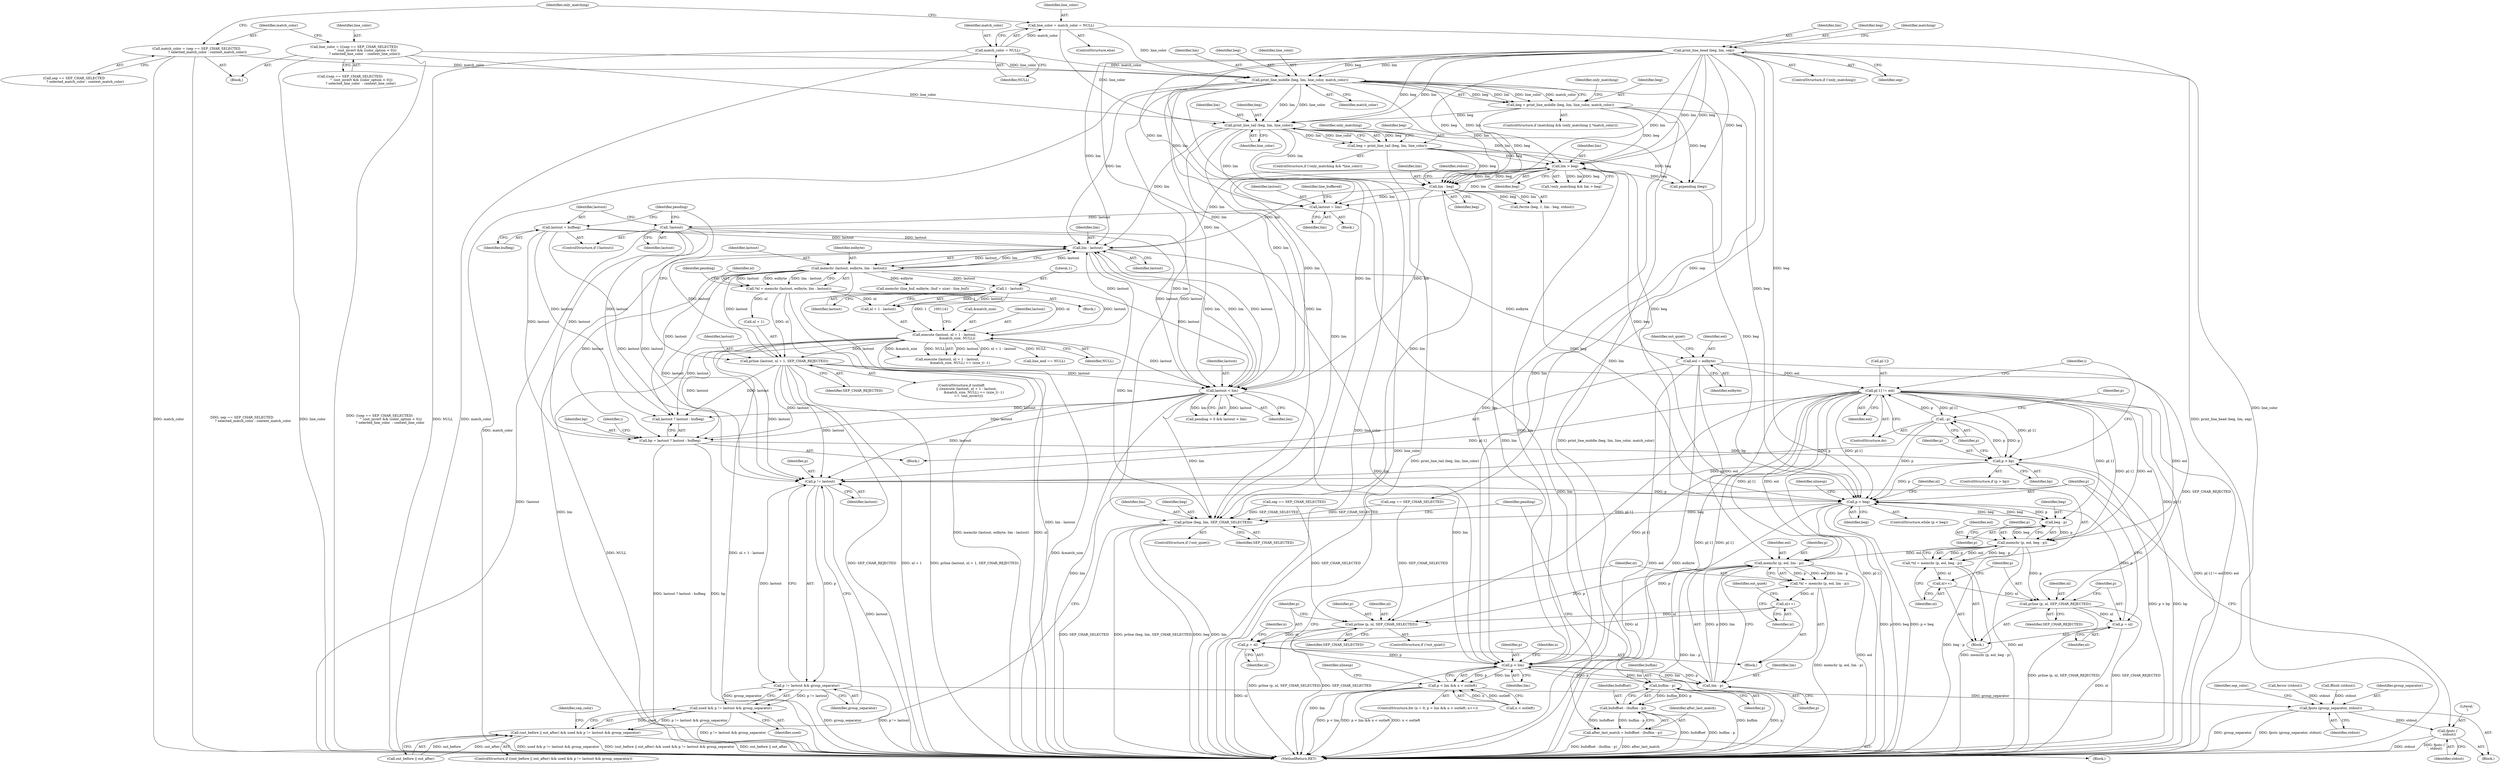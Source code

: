 digraph "0_savannah_8fcf61523644df42e1905c81bed26838e0b04f91@array" {
"1001198" [label="(Call,p[-1] != eol)"];
"1001196" [label="(Call,--p)"];
"1001198" [label="(Call,p[-1] != eol)"];
"1001162" [label="(Call,eol = eolbyte)"];
"1001116" [label="(Call,memchr (lastout, eolbyte, lim - lastout))"];
"1001119" [label="(Call,lim - lastout)"];
"1001109" [label="(Call,lastout < lim)"];
"1001099" [label="(Call,!lastout)"];
"1001090" [label="(Call,lastout = lim)"];
"1001047" [label="(Call,print_line_middle (beg, lim, line_color, match_color))"];
"1000981" [label="(Call,print_line_head (beg, lim, sep))"];
"1001020" [label="(Call,line_color = match_color = NULL)"];
"1001022" [label="(Call,match_color = NULL)"];
"1000997" [label="(Call,line_color = (((sep == SEP_CHAR_SELECTED)\n                     ^ (out_invert && (color_option < 0)))\n                    ? selected_line_color  : context_line_color))"];
"1001011" [label="(Call,match_color = (sep == SEP_CHAR_SELECTED\n                     ? selected_match_color : context_match_color))"];
"1001068" [label="(Call,lim > beg)"];
"1001060" [label="(Call,print_line_tail (beg, lim, line_color))"];
"1001045" [label="(Call,beg = print_line_middle (beg, lim, line_color, match_color))"];
"1001058" [label="(Call,beg = print_line_tail (beg, lim, line_color))"];
"1001074" [label="(Call,lim - beg)"];
"1001146" [label="(Call,prline (lastout, nl + 1, SEP_CHAR_REJECTED))"];
"1001130" [label="(Call,execute (lastout, nl + 1 - lastout,\n                        &match_size, NULL))"];
"1001134" [label="(Call,1 - lastout)"];
"1001114" [label="(Call,*nl = memchr (lastout, eolbyte, lim - lastout))"];
"1001101" [label="(Call,lastout = bufbeg)"];
"1001192" [label="(Call,p > bp)"];
"1001176" [label="(Call,bp = lastout ? lastout : bufbeg)"];
"1001212" [label="(Call,p != lastout)"];
"1001211" [label="(Call,p != lastout && group_separator)"];
"1001209" [label="(Call,used && p != lastout && group_separator)"];
"1001205" [label="(Call,(out_before || out_after) && used && p != lastout && group_separator)"];
"1001219" [label="(Call,fputs (group_separator, stdout))"];
"1001224" [label="(Call,fputc ('\n', stdout))"];
"1001228" [label="(Call,p < beg)"];
"1001238" [label="(Call,beg - p)"];
"1001235" [label="(Call,memchr (p, eol, beg - p))"];
"1001233" [label="(Call,*nl = memchr (p, eol, beg - p))"];
"1001241" [label="(Call,nl++)"];
"1001243" [label="(Call,prline (p, nl, SEP_CHAR_REJECTED))"];
"1001247" [label="(Call,p = nl)"];
"1001270" [label="(Call,memchr (p, eol, lim - p))"];
"1001268" [label="(Call,*nl = memchr (p, eol, lim - p))"];
"1001276" [label="(Call,nl++)"];
"1001281" [label="(Call,prline (p, nl, SEP_CHAR_SELECTED))"];
"1001285" [label="(Call,p = nl)"];
"1001258" [label="(Call,p < lim)"];
"1001257" [label="(Call,p < lim && n < outleft)"];
"1001273" [label="(Call,lim - p)"];
"1001296" [label="(Call,buflim - p)"];
"1001294" [label="(Call,bufoffset - (buflim - p))"];
"1001292" [label="(Call,after_last_match = bufoffset - (buflim - p))"];
"1001303" [label="(Call,prline (beg, lim, SEP_CHAR_SELECTED))"];
"1001223" [label="(Identifier,sep_color)"];
"1001257" [label="(Call,p < lim && n < outleft)"];
"1001049" [label="(Identifier,lim)"];
"1001045" [label="(Call,beg = print_line_middle (beg, lim, line_color, match_color))"];
"1001283" [label="(Identifier,nl)"];
"1001164" [label="(Identifier,eolbyte)"];
"1001242" [label="(Identifier,nl)"];
"1001286" [label="(Identifier,p)"];
"1001052" [label="(ControlStructure,if (!only_matching && *line_color))"];
"1001063" [label="(Identifier,line_color)"];
"1001028" [label="(Identifier,only_matching)"];
"1001193" [label="(Identifier,p)"];
"1001204" [label="(ControlStructure,if ((out_before || out_after) && used && p != lastout && group_separator))"];
"1001298" [label="(Identifier,p)"];
"1001176" [label="(Call,bp = lastout ? lastout : bufbeg)"];
"1001112" [label="(Block,)"];
"1001011" [label="(Call,match_color = (sep == SEP_CHAR_SELECTED\n                     ? selected_match_color : context_match_color))"];
"1001287" [label="(Identifier,nl)"];
"1001293" [label="(Identifier,after_last_match)"];
"1001014" [label="(Call,sep == SEP_CHAR_SELECTED)"];
"1001269" [label="(Identifier,nl)"];
"1001295" [label="(Identifier,bufoffset)"];
"1001235" [label="(Call,memchr (p, eol, beg - p))"];
"1001134" [label="(Call,1 - lastout)"];
"1001146" [label="(Call,prline (lastout, nl + 1, SEP_CHAR_REJECTED))"];
"1001065" [label="(Call,!only_matching && lim > beg)"];
"1001147" [label="(Identifier,lastout)"];
"1001091" [label="(Identifier,lastout)"];
"1001191" [label="(ControlStructure,if (p > bp))"];
"1001177" [label="(Identifier,bp)"];
"1001221" [label="(Identifier,stdout)"];
"1001090" [label="(Call,lastout = lim)"];
"1001305" [label="(Identifier,lim)"];
"1001151" [label="(Identifier,SEP_CHAR_REJECTED)"];
"1001192" [label="(Call,p > bp)"];
"1001214" [label="(Identifier,lastout)"];
"1000978" [label="(ControlStructure,if (!only_matching))"];
"1001271" [label="(Identifier,p)"];
"1000983" [label="(Identifier,lim)"];
"1001224" [label="(Call,fputc ('\n', stdout))"];
"1001111" [label="(Identifier,lim)"];
"1001227" [label="(ControlStructure,while (p < beg))"];
"1001137" [label="(Call,&match_size)"];
"1001304" [label="(Identifier,beg)"];
"1001200" [label="(Identifier,p)"];
"1001047" [label="(Call,print_line_middle (beg, lim, line_color, match_color))"];
"1001306" [label="(Identifier,SEP_CHAR_SELECTED)"];
"1001117" [label="(Identifier,lastout)"];
"1001051" [label="(Identifier,match_color)"];
"1001231" [label="(Block,)"];
"1001118" [label="(Identifier,eolbyte)"];
"1001194" [label="(Identifier,bp)"];
"1001148" [label="(Call,nl + 1)"];
"1001114" [label="(Call,*nl = memchr (lastout, eolbyte, lim - lastout))"];
"1001253" [label="(ControlStructure,for (n = 0; p < lim && n < outleft; n++))"];
"1001195" [label="(ControlStructure,do)"];
"1001216" [label="(Block,)"];
"1001270" [label="(Call,memchr (p, eol, lim - p))"];
"1001272" [label="(Identifier,eol)"];
"1001246" [label="(Identifier,SEP_CHAR_REJECTED)"];
"1001205" [label="(Call,(out_before || out_after) && used && p != lastout && group_separator)"];
"1001296" [label="(Call,buflim - p)"];
"1001163" [label="(Identifier,eol)"];
"1001203" [label="(Identifier,eol)"];
"1001074" [label="(Call,lim - beg)"];
"1001099" [label="(Call,!lastout)"];
"1001249" [label="(Identifier,nl)"];
"1001282" [label="(Identifier,p)"];
"1001259" [label="(Identifier,p)"];
"1001071" [label="(Call,fwrite (beg, 1, lim - beg, stdout))"];
"1001234" [label="(Identifier,nl)"];
"1001062" [label="(Identifier,lim)"];
"1001251" [label="(Identifier,nlinesp)"];
"1001261" [label="(Call,n < outleft)"];
"1001226" [label="(Identifier,stdout)"];
"1001206" [label="(Call,out_before || out_after)"];
"1001225" [label="(Literal,'\n')"];
"1001103" [label="(Identifier,bufbeg)"];
"1001408" [label="(MethodReturn,RET)"];
"1001190" [label="(Identifier,i)"];
"1000999" [label="(Call,((sep == SEP_CHAR_SELECTED)\n                     ^ (out_invert && (color_option < 0)))\n                    ? selected_line_color  : context_line_color)"];
"1001012" [label="(Identifier,match_color)"];
"1001092" [label="(Identifier,lim)"];
"1001245" [label="(Identifier,nl)"];
"1001109" [label="(Call,lastout < lim)"];
"1000984" [label="(Identifier,sep)"];
"1001102" [label="(Identifier,lastout)"];
"1000982" [label="(Identifier,beg)"];
"1001024" [label="(Identifier,NULL)"];
"1001079" [label="(Call,ferror (stdout))"];
"1001210" [label="(Identifier,used)"];
"1001068" [label="(Call,lim > beg)"];
"1001162" [label="(Call,eol = eolbyte)"];
"1001308" [label="(Identifier,pending)"];
"1001129" [label="(Call,execute (lastout, nl + 1 - lastout,\n                        &match_size, NULL) == (size_t) -1)"];
"1001228" [label="(Call,p < beg)"];
"1001060" [label="(Call,print_line_tail (beg, lim, line_color))"];
"1001076" [label="(Identifier,beg)"];
"1001125" [label="(ControlStructure,if (outleft\n          || ((execute (lastout, nl + 1 - lastout,\n                        &match_size, NULL) == (size_t) -1)\n              == !out_invert)))"];
"1001238" [label="(Call,beg - p)"];
"1001258" [label="(Call,p < lim)"];
"1001061" [label="(Identifier,beg)"];
"1001130" [label="(Call,execute (lastout, nl + 1 - lastout,\n                        &match_size, NULL))"];
"1000988" [label="(Call,sep == SEP_CHAR_SELECTED)"];
"1001244" [label="(Identifier,p)"];
"1001260" [label="(Identifier,lim)"];
"1001199" [label="(Call,p[-1])"];
"1001266" [label="(Block,)"];
"1000998" [label="(Identifier,line_color)"];
"1001022" [label="(Call,match_color = NULL)"];
"1001278" [label="(ControlStructure,if (!out_quiet))"];
"1001285" [label="(Call,p = nl)"];
"1001262" [label="(Identifier,n)"];
"1001233" [label="(Call,*nl = memchr (p, eol, beg - p))"];
"1001174" [label="(Call,prpending (beg))"];
"1001038" [label="(ControlStructure,if (matching && (only_matching || *match_color)))"];
"1001110" [label="(Identifier,lastout)"];
"1001069" [label="(Identifier,lim)"];
"1001281" [label="(Call,prline (p, nl, SEP_CHAR_SELECTED))"];
"1001132" [label="(Call,nl + 1 - lastout)"];
"1001094" [label="(Identifier,line_buffered)"];
"1001135" [label="(Literal,1)"];
"1001116" [label="(Call,memchr (lastout, eolbyte, lim - lastout))"];
"1001105" [label="(Call,pending > 0 && lastout < lim)"];
"1001120" [label="(Identifier,lim)"];
"1001121" [label="(Identifier,lastout)"];
"1001273" [label="(Call,lim - p)"];
"1001229" [label="(Identifier,p)"];
"1001237" [label="(Identifier,eol)"];
"1001349" [label="(Call,memchr (line_buf, eolbyte, (buf + size) - line_buf))"];
"1001274" [label="(Identifier,lim)"];
"1001358" [label="(Call,line_end == NULL)"];
"1001211" [label="(Call,p != lastout && group_separator)"];
"1001209" [label="(Call,used && p != lastout && group_separator)"];
"1001115" [label="(Identifier,nl)"];
"1001240" [label="(Identifier,p)"];
"1001294" [label="(Call,bufoffset - (buflim - p))"];
"1001101" [label="(Call,lastout = bufbeg)"];
"1000974" [label="(Block,)"];
"1001046" [label="(Identifier,beg)"];
"1001239" [label="(Identifier,beg)"];
"1001303" [label="(Call,prline (beg, lim, SEP_CHAR_SELECTED))"];
"1001067" [label="(Identifier,only_matching)"];
"1001136" [label="(Identifier,lastout)"];
"1001275" [label="(Identifier,p)"];
"1001100" [label="(Identifier,lastout)"];
"1001230" [label="(Identifier,beg)"];
"1001212" [label="(Call,p != lastout)"];
"1001196" [label="(Call,--p)"];
"1000997" [label="(Call,line_color = (((sep == SEP_CHAR_SELECTED)\n                     ^ (out_invert && (color_option < 0)))\n                    ? selected_line_color  : context_line_color))"];
"1001059" [label="(Identifier,beg)"];
"1001241" [label="(Call,nl++)"];
"1001131" [label="(Identifier,lastout)"];
"1001119" [label="(Call,lim - lastout)"];
"1001198" [label="(Call,p[-1] != eol)"];
"1001178" [label="(Call,lastout ? lastout : bufbeg)"];
"1001098" [label="(ControlStructure,if (!lastout))"];
"1001290" [label="(Identifier,nlinesp)"];
"1001297" [label="(Identifier,buflim)"];
"1000981" [label="(Call,print_line_head (beg, lim, sep))"];
"1001095" [label="(Call,fflush (stdout))"];
"1001220" [label="(Identifier,group_separator)"];
"1001284" [label="(Identifier,SEP_CHAR_SELECTED)"];
"1001048" [label="(Identifier,beg)"];
"1001070" [label="(Identifier,beg)"];
"1001023" [label="(Identifier,match_color)"];
"1001170" [label="(Identifier,out_quiet)"];
"1001268" [label="(Call,*nl = memchr (p, eol, lim - p))"];
"1001277" [label="(Identifier,nl)"];
"1001058" [label="(Call,beg = print_line_tail (beg, lim, line_color))"];
"1001276" [label="(Call,nl++)"];
"1001280" [label="(Identifier,out_quiet)"];
"1001218" [label="(Identifier,sep_color)"];
"1001157" [label="(Block,)"];
"1001021" [label="(Identifier,line_color)"];
"1001075" [label="(Identifier,lim)"];
"1001055" [label="(Identifier,only_matching)"];
"1000986" [label="(Identifier,matching)"];
"1001265" [label="(Identifier,n)"];
"1001219" [label="(Call,fputs (group_separator, stdout))"];
"1001019" [label="(ControlStructure,else)"];
"1001252" [label="(Block,)"];
"1001247" [label="(Call,p = nl)"];
"1000996" [label="(Block,)"];
"1001236" [label="(Identifier,p)"];
"1001197" [label="(Identifier,p)"];
"1001213" [label="(Identifier,p)"];
"1001020" [label="(Call,line_color = match_color = NULL)"];
"1001013" [label="(Call,sep == SEP_CHAR_SELECTED\n                     ? selected_match_color : context_match_color)"];
"1001139" [label="(Identifier,NULL)"];
"1001300" [label="(ControlStructure,if (!out_quiet))"];
"1001184" [label="(Identifier,i)"];
"1001077" [label="(Identifier,stdout)"];
"1001215" [label="(Identifier,group_separator)"];
"1001292" [label="(Call,after_last_match = bufoffset - (buflim - p))"];
"1001124" [label="(Identifier,pending)"];
"1001107" [label="(Identifier,pending)"];
"1001248" [label="(Identifier,p)"];
"1001050" [label="(Identifier,line_color)"];
"1001243" [label="(Call,prline (p, nl, SEP_CHAR_REJECTED))"];
"1001198" -> "1001195"  [label="AST: "];
"1001198" -> "1001203"  [label="CFG: "];
"1001199" -> "1001198"  [label="AST: "];
"1001203" -> "1001198"  [label="AST: "];
"1001197" -> "1001198"  [label="CFG: "];
"1001190" -> "1001198"  [label="CFG: "];
"1001198" -> "1001408"  [label="DDG: p[-1]"];
"1001198" -> "1001408"  [label="DDG: p[-1] != eol"];
"1001198" -> "1001408"  [label="DDG: eol"];
"1001198" -> "1001192"  [label="DDG: p[-1]"];
"1001198" -> "1001196"  [label="DDG: p[-1]"];
"1001196" -> "1001198"  [label="DDG: p"];
"1001162" -> "1001198"  [label="DDG: eol"];
"1001198" -> "1001212"  [label="DDG: p[-1]"];
"1001198" -> "1001228"  [label="DDG: p[-1]"];
"1001198" -> "1001235"  [label="DDG: p[-1]"];
"1001198" -> "1001235"  [label="DDG: eol"];
"1001198" -> "1001238"  [label="DDG: p[-1]"];
"1001198" -> "1001243"  [label="DDG: p[-1]"];
"1001198" -> "1001258"  [label="DDG: p[-1]"];
"1001198" -> "1001270"  [label="DDG: p[-1]"];
"1001198" -> "1001270"  [label="DDG: eol"];
"1001198" -> "1001273"  [label="DDG: p[-1]"];
"1001198" -> "1001281"  [label="DDG: p[-1]"];
"1001198" -> "1001296"  [label="DDG: p[-1]"];
"1001196" -> "1001195"  [label="AST: "];
"1001196" -> "1001197"  [label="CFG: "];
"1001197" -> "1001196"  [label="AST: "];
"1001200" -> "1001196"  [label="CFG: "];
"1001196" -> "1001192"  [label="DDG: p"];
"1001192" -> "1001196"  [label="DDG: p"];
"1001196" -> "1001212"  [label="DDG: p"];
"1001196" -> "1001228"  [label="DDG: p"];
"1001162" -> "1001157"  [label="AST: "];
"1001162" -> "1001164"  [label="CFG: "];
"1001163" -> "1001162"  [label="AST: "];
"1001164" -> "1001162"  [label="AST: "];
"1001170" -> "1001162"  [label="CFG: "];
"1001162" -> "1001408"  [label="DDG: eol"];
"1001162" -> "1001408"  [label="DDG: eolbyte"];
"1001116" -> "1001162"  [label="DDG: eolbyte"];
"1001162" -> "1001235"  [label="DDG: eol"];
"1001162" -> "1001270"  [label="DDG: eol"];
"1001116" -> "1001114"  [label="AST: "];
"1001116" -> "1001119"  [label="CFG: "];
"1001117" -> "1001116"  [label="AST: "];
"1001118" -> "1001116"  [label="AST: "];
"1001119" -> "1001116"  [label="AST: "];
"1001114" -> "1001116"  [label="CFG: "];
"1001116" -> "1001408"  [label="DDG: lim - lastout"];
"1001116" -> "1001109"  [label="DDG: lastout"];
"1001116" -> "1001114"  [label="DDG: lastout"];
"1001116" -> "1001114"  [label="DDG: eolbyte"];
"1001116" -> "1001114"  [label="DDG: lim - lastout"];
"1001119" -> "1001116"  [label="DDG: lastout"];
"1001119" -> "1001116"  [label="DDG: lim"];
"1001116" -> "1001119"  [label="DDG: lastout"];
"1001116" -> "1001134"  [label="DDG: lastout"];
"1001116" -> "1001146"  [label="DDG: lastout"];
"1001116" -> "1001176"  [label="DDG: lastout"];
"1001116" -> "1001178"  [label="DDG: lastout"];
"1001116" -> "1001212"  [label="DDG: lastout"];
"1001116" -> "1001349"  [label="DDG: eolbyte"];
"1001119" -> "1001121"  [label="CFG: "];
"1001120" -> "1001119"  [label="AST: "];
"1001121" -> "1001119"  [label="AST: "];
"1001119" -> "1001408"  [label="DDG: lim"];
"1001119" -> "1001109"  [label="DDG: lim"];
"1001109" -> "1001119"  [label="DDG: lim"];
"1001109" -> "1001119"  [label="DDG: lastout"];
"1001047" -> "1001119"  [label="DDG: lim"];
"1001068" -> "1001119"  [label="DDG: lim"];
"1000981" -> "1001119"  [label="DDG: lim"];
"1001060" -> "1001119"  [label="DDG: lim"];
"1001074" -> "1001119"  [label="DDG: lim"];
"1001099" -> "1001119"  [label="DDG: lastout"];
"1001146" -> "1001119"  [label="DDG: lastout"];
"1001101" -> "1001119"  [label="DDG: lastout"];
"1001130" -> "1001119"  [label="DDG: lastout"];
"1001119" -> "1001258"  [label="DDG: lim"];
"1001119" -> "1001303"  [label="DDG: lim"];
"1001109" -> "1001105"  [label="AST: "];
"1001109" -> "1001111"  [label="CFG: "];
"1001110" -> "1001109"  [label="AST: "];
"1001111" -> "1001109"  [label="AST: "];
"1001105" -> "1001109"  [label="CFG: "];
"1001109" -> "1001408"  [label="DDG: lim"];
"1001109" -> "1001105"  [label="DDG: lastout"];
"1001109" -> "1001105"  [label="DDG: lim"];
"1001099" -> "1001109"  [label="DDG: lastout"];
"1001146" -> "1001109"  [label="DDG: lastout"];
"1001101" -> "1001109"  [label="DDG: lastout"];
"1001130" -> "1001109"  [label="DDG: lastout"];
"1001047" -> "1001109"  [label="DDG: lim"];
"1001068" -> "1001109"  [label="DDG: lim"];
"1000981" -> "1001109"  [label="DDG: lim"];
"1001060" -> "1001109"  [label="DDG: lim"];
"1001074" -> "1001109"  [label="DDG: lim"];
"1001109" -> "1001176"  [label="DDG: lastout"];
"1001109" -> "1001178"  [label="DDG: lastout"];
"1001109" -> "1001212"  [label="DDG: lastout"];
"1001109" -> "1001258"  [label="DDG: lim"];
"1001109" -> "1001303"  [label="DDG: lim"];
"1001099" -> "1001098"  [label="AST: "];
"1001099" -> "1001100"  [label="CFG: "];
"1001100" -> "1001099"  [label="AST: "];
"1001102" -> "1001099"  [label="CFG: "];
"1001107" -> "1001099"  [label="CFG: "];
"1001099" -> "1001408"  [label="DDG: !lastout"];
"1001090" -> "1001099"  [label="DDG: lastout"];
"1001099" -> "1001176"  [label="DDG: lastout"];
"1001099" -> "1001178"  [label="DDG: lastout"];
"1001099" -> "1001212"  [label="DDG: lastout"];
"1001090" -> "1000974"  [label="AST: "];
"1001090" -> "1001092"  [label="CFG: "];
"1001091" -> "1001090"  [label="AST: "];
"1001092" -> "1001090"  [label="AST: "];
"1001094" -> "1001090"  [label="CFG: "];
"1001090" -> "1001408"  [label="DDG: lim"];
"1001047" -> "1001090"  [label="DDG: lim"];
"1001068" -> "1001090"  [label="DDG: lim"];
"1000981" -> "1001090"  [label="DDG: lim"];
"1001060" -> "1001090"  [label="DDG: lim"];
"1001074" -> "1001090"  [label="DDG: lim"];
"1001047" -> "1001045"  [label="AST: "];
"1001047" -> "1001051"  [label="CFG: "];
"1001048" -> "1001047"  [label="AST: "];
"1001049" -> "1001047"  [label="AST: "];
"1001050" -> "1001047"  [label="AST: "];
"1001051" -> "1001047"  [label="AST: "];
"1001045" -> "1001047"  [label="CFG: "];
"1001047" -> "1001408"  [label="DDG: match_color"];
"1001047" -> "1001408"  [label="DDG: line_color"];
"1001047" -> "1001045"  [label="DDG: beg"];
"1001047" -> "1001045"  [label="DDG: lim"];
"1001047" -> "1001045"  [label="DDG: line_color"];
"1001047" -> "1001045"  [label="DDG: match_color"];
"1000981" -> "1001047"  [label="DDG: beg"];
"1000981" -> "1001047"  [label="DDG: lim"];
"1001020" -> "1001047"  [label="DDG: line_color"];
"1000997" -> "1001047"  [label="DDG: line_color"];
"1001011" -> "1001047"  [label="DDG: match_color"];
"1001022" -> "1001047"  [label="DDG: match_color"];
"1001047" -> "1001060"  [label="DDG: lim"];
"1001047" -> "1001060"  [label="DDG: line_color"];
"1001047" -> "1001068"  [label="DDG: lim"];
"1001047" -> "1001074"  [label="DDG: lim"];
"1001047" -> "1001258"  [label="DDG: lim"];
"1001047" -> "1001303"  [label="DDG: lim"];
"1000981" -> "1000978"  [label="AST: "];
"1000981" -> "1000984"  [label="CFG: "];
"1000982" -> "1000981"  [label="AST: "];
"1000983" -> "1000981"  [label="AST: "];
"1000984" -> "1000981"  [label="AST: "];
"1000986" -> "1000981"  [label="CFG: "];
"1000981" -> "1001408"  [label="DDG: print_line_head (beg, lim, sep)"];
"1000981" -> "1000988"  [label="DDG: sep"];
"1000981" -> "1001060"  [label="DDG: beg"];
"1000981" -> "1001060"  [label="DDG: lim"];
"1000981" -> "1001068"  [label="DDG: lim"];
"1000981" -> "1001068"  [label="DDG: beg"];
"1000981" -> "1001074"  [label="DDG: lim"];
"1000981" -> "1001074"  [label="DDG: beg"];
"1000981" -> "1001174"  [label="DDG: beg"];
"1000981" -> "1001228"  [label="DDG: beg"];
"1000981" -> "1001258"  [label="DDG: lim"];
"1000981" -> "1001303"  [label="DDG: lim"];
"1001020" -> "1001019"  [label="AST: "];
"1001020" -> "1001022"  [label="CFG: "];
"1001021" -> "1001020"  [label="AST: "];
"1001022" -> "1001020"  [label="AST: "];
"1001028" -> "1001020"  [label="CFG: "];
"1001020" -> "1001408"  [label="DDG: line_color"];
"1001022" -> "1001020"  [label="DDG: match_color"];
"1001020" -> "1001060"  [label="DDG: line_color"];
"1001022" -> "1001024"  [label="CFG: "];
"1001023" -> "1001022"  [label="AST: "];
"1001024" -> "1001022"  [label="AST: "];
"1001022" -> "1001408"  [label="DDG: NULL"];
"1001022" -> "1001408"  [label="DDG: match_color"];
"1000997" -> "1000996"  [label="AST: "];
"1000997" -> "1000999"  [label="CFG: "];
"1000998" -> "1000997"  [label="AST: "];
"1000999" -> "1000997"  [label="AST: "];
"1001012" -> "1000997"  [label="CFG: "];
"1000997" -> "1001408"  [label="DDG: line_color"];
"1000997" -> "1001408"  [label="DDG: ((sep == SEP_CHAR_SELECTED)\n                     ^ (out_invert && (color_option < 0)))\n                    ? selected_line_color  : context_line_color"];
"1000997" -> "1001060"  [label="DDG: line_color"];
"1001011" -> "1000996"  [label="AST: "];
"1001011" -> "1001013"  [label="CFG: "];
"1001012" -> "1001011"  [label="AST: "];
"1001013" -> "1001011"  [label="AST: "];
"1001028" -> "1001011"  [label="CFG: "];
"1001011" -> "1001408"  [label="DDG: match_color"];
"1001011" -> "1001408"  [label="DDG: sep == SEP_CHAR_SELECTED\n                     ? selected_match_color : context_match_color"];
"1001068" -> "1001065"  [label="AST: "];
"1001068" -> "1001070"  [label="CFG: "];
"1001069" -> "1001068"  [label="AST: "];
"1001070" -> "1001068"  [label="AST: "];
"1001065" -> "1001068"  [label="CFG: "];
"1001068" -> "1001065"  [label="DDG: lim"];
"1001068" -> "1001065"  [label="DDG: beg"];
"1001060" -> "1001068"  [label="DDG: lim"];
"1001058" -> "1001068"  [label="DDG: beg"];
"1001045" -> "1001068"  [label="DDG: beg"];
"1001068" -> "1001074"  [label="DDG: lim"];
"1001068" -> "1001074"  [label="DDG: beg"];
"1001068" -> "1001174"  [label="DDG: beg"];
"1001068" -> "1001228"  [label="DDG: beg"];
"1001068" -> "1001258"  [label="DDG: lim"];
"1001068" -> "1001303"  [label="DDG: lim"];
"1001060" -> "1001058"  [label="AST: "];
"1001060" -> "1001063"  [label="CFG: "];
"1001061" -> "1001060"  [label="AST: "];
"1001062" -> "1001060"  [label="AST: "];
"1001063" -> "1001060"  [label="AST: "];
"1001058" -> "1001060"  [label="CFG: "];
"1001060" -> "1001408"  [label="DDG: line_color"];
"1001060" -> "1001058"  [label="DDG: beg"];
"1001060" -> "1001058"  [label="DDG: lim"];
"1001060" -> "1001058"  [label="DDG: line_color"];
"1001045" -> "1001060"  [label="DDG: beg"];
"1001060" -> "1001074"  [label="DDG: lim"];
"1001060" -> "1001258"  [label="DDG: lim"];
"1001060" -> "1001303"  [label="DDG: lim"];
"1001045" -> "1001038"  [label="AST: "];
"1001046" -> "1001045"  [label="AST: "];
"1001055" -> "1001045"  [label="CFG: "];
"1001045" -> "1001408"  [label="DDG: print_line_middle (beg, lim, line_color, match_color)"];
"1001045" -> "1001074"  [label="DDG: beg"];
"1001045" -> "1001174"  [label="DDG: beg"];
"1001045" -> "1001228"  [label="DDG: beg"];
"1001058" -> "1001052"  [label="AST: "];
"1001059" -> "1001058"  [label="AST: "];
"1001067" -> "1001058"  [label="CFG: "];
"1001058" -> "1001408"  [label="DDG: print_line_tail (beg, lim, line_color)"];
"1001058" -> "1001074"  [label="DDG: beg"];
"1001058" -> "1001174"  [label="DDG: beg"];
"1001058" -> "1001228"  [label="DDG: beg"];
"1001074" -> "1001071"  [label="AST: "];
"1001074" -> "1001076"  [label="CFG: "];
"1001075" -> "1001074"  [label="AST: "];
"1001076" -> "1001074"  [label="AST: "];
"1001077" -> "1001074"  [label="CFG: "];
"1001074" -> "1001071"  [label="DDG: beg"];
"1001074" -> "1001071"  [label="DDG: lim"];
"1001074" -> "1001258"  [label="DDG: lim"];
"1001074" -> "1001303"  [label="DDG: lim"];
"1001146" -> "1001125"  [label="AST: "];
"1001146" -> "1001151"  [label="CFG: "];
"1001147" -> "1001146"  [label="AST: "];
"1001148" -> "1001146"  [label="AST: "];
"1001151" -> "1001146"  [label="AST: "];
"1001107" -> "1001146"  [label="CFG: "];
"1001146" -> "1001408"  [label="DDG: SEP_CHAR_REJECTED"];
"1001146" -> "1001408"  [label="DDG: nl + 1"];
"1001146" -> "1001408"  [label="DDG: prline (lastout, nl + 1, SEP_CHAR_REJECTED)"];
"1001130" -> "1001146"  [label="DDG: lastout"];
"1001114" -> "1001146"  [label="DDG: nl"];
"1001146" -> "1001176"  [label="DDG: lastout"];
"1001146" -> "1001178"  [label="DDG: lastout"];
"1001146" -> "1001212"  [label="DDG: lastout"];
"1001146" -> "1001243"  [label="DDG: SEP_CHAR_REJECTED"];
"1001130" -> "1001129"  [label="AST: "];
"1001130" -> "1001139"  [label="CFG: "];
"1001131" -> "1001130"  [label="AST: "];
"1001132" -> "1001130"  [label="AST: "];
"1001137" -> "1001130"  [label="AST: "];
"1001139" -> "1001130"  [label="AST: "];
"1001141" -> "1001130"  [label="CFG: "];
"1001130" -> "1001408"  [label="DDG: &match_size"];
"1001130" -> "1001408"  [label="DDG: NULL"];
"1001130" -> "1001408"  [label="DDG: nl + 1 - lastout"];
"1001130" -> "1001129"  [label="DDG: lastout"];
"1001130" -> "1001129"  [label="DDG: nl + 1 - lastout"];
"1001130" -> "1001129"  [label="DDG: &match_size"];
"1001130" -> "1001129"  [label="DDG: NULL"];
"1001134" -> "1001130"  [label="DDG: lastout"];
"1001134" -> "1001130"  [label="DDG: 1"];
"1001114" -> "1001130"  [label="DDG: nl"];
"1001130" -> "1001176"  [label="DDG: lastout"];
"1001130" -> "1001178"  [label="DDG: lastout"];
"1001130" -> "1001212"  [label="DDG: lastout"];
"1001130" -> "1001358"  [label="DDG: NULL"];
"1001134" -> "1001132"  [label="AST: "];
"1001134" -> "1001136"  [label="CFG: "];
"1001135" -> "1001134"  [label="AST: "];
"1001136" -> "1001134"  [label="AST: "];
"1001132" -> "1001134"  [label="CFG: "];
"1001134" -> "1001132"  [label="DDG: 1"];
"1001134" -> "1001132"  [label="DDG: lastout"];
"1001114" -> "1001112"  [label="AST: "];
"1001115" -> "1001114"  [label="AST: "];
"1001124" -> "1001114"  [label="CFG: "];
"1001114" -> "1001408"  [label="DDG: memchr (lastout, eolbyte, lim - lastout)"];
"1001114" -> "1001408"  [label="DDG: nl"];
"1001114" -> "1001132"  [label="DDG: nl"];
"1001114" -> "1001148"  [label="DDG: nl"];
"1001101" -> "1001098"  [label="AST: "];
"1001101" -> "1001103"  [label="CFG: "];
"1001102" -> "1001101"  [label="AST: "];
"1001103" -> "1001101"  [label="AST: "];
"1001107" -> "1001101"  [label="CFG: "];
"1001101" -> "1001176"  [label="DDG: lastout"];
"1001101" -> "1001178"  [label="DDG: lastout"];
"1001101" -> "1001212"  [label="DDG: lastout"];
"1001192" -> "1001191"  [label="AST: "];
"1001192" -> "1001194"  [label="CFG: "];
"1001193" -> "1001192"  [label="AST: "];
"1001194" -> "1001192"  [label="AST: "];
"1001197" -> "1001192"  [label="CFG: "];
"1001190" -> "1001192"  [label="CFG: "];
"1001192" -> "1001408"  [label="DDG: p > bp"];
"1001192" -> "1001408"  [label="DDG: bp"];
"1001176" -> "1001192"  [label="DDG: bp"];
"1001192" -> "1001212"  [label="DDG: p"];
"1001192" -> "1001228"  [label="DDG: p"];
"1001176" -> "1001157"  [label="AST: "];
"1001176" -> "1001178"  [label="CFG: "];
"1001177" -> "1001176"  [label="AST: "];
"1001178" -> "1001176"  [label="AST: "];
"1001184" -> "1001176"  [label="CFG: "];
"1001176" -> "1001408"  [label="DDG: bp"];
"1001176" -> "1001408"  [label="DDG: lastout ? lastout : bufbeg"];
"1001212" -> "1001211"  [label="AST: "];
"1001212" -> "1001214"  [label="CFG: "];
"1001213" -> "1001212"  [label="AST: "];
"1001214" -> "1001212"  [label="AST: "];
"1001215" -> "1001212"  [label="CFG: "];
"1001211" -> "1001212"  [label="CFG: "];
"1001212" -> "1001408"  [label="DDG: lastout"];
"1001212" -> "1001211"  [label="DDG: p"];
"1001212" -> "1001211"  [label="DDG: lastout"];
"1001212" -> "1001228"  [label="DDG: p"];
"1001211" -> "1001209"  [label="AST: "];
"1001211" -> "1001215"  [label="CFG: "];
"1001215" -> "1001211"  [label="AST: "];
"1001209" -> "1001211"  [label="CFG: "];
"1001211" -> "1001408"  [label="DDG: group_separator"];
"1001211" -> "1001408"  [label="DDG: p != lastout"];
"1001211" -> "1001209"  [label="DDG: p != lastout"];
"1001211" -> "1001209"  [label="DDG: group_separator"];
"1001211" -> "1001219"  [label="DDG: group_separator"];
"1001209" -> "1001205"  [label="AST: "];
"1001209" -> "1001210"  [label="CFG: "];
"1001210" -> "1001209"  [label="AST: "];
"1001205" -> "1001209"  [label="CFG: "];
"1001209" -> "1001408"  [label="DDG: p != lastout && group_separator"];
"1001209" -> "1001205"  [label="DDG: used"];
"1001209" -> "1001205"  [label="DDG: p != lastout && group_separator"];
"1001205" -> "1001204"  [label="AST: "];
"1001205" -> "1001206"  [label="CFG: "];
"1001206" -> "1001205"  [label="AST: "];
"1001218" -> "1001205"  [label="CFG: "];
"1001229" -> "1001205"  [label="CFG: "];
"1001205" -> "1001408"  [label="DDG: used && p != lastout && group_separator"];
"1001205" -> "1001408"  [label="DDG: (out_before || out_after) && used && p != lastout && group_separator"];
"1001205" -> "1001408"  [label="DDG: out_before || out_after"];
"1001206" -> "1001205"  [label="DDG: out_before"];
"1001206" -> "1001205"  [label="DDG: out_after"];
"1001219" -> "1001216"  [label="AST: "];
"1001219" -> "1001221"  [label="CFG: "];
"1001220" -> "1001219"  [label="AST: "];
"1001221" -> "1001219"  [label="AST: "];
"1001223" -> "1001219"  [label="CFG: "];
"1001219" -> "1001408"  [label="DDG: group_separator"];
"1001219" -> "1001408"  [label="DDG: fputs (group_separator, stdout)"];
"1001079" -> "1001219"  [label="DDG: stdout"];
"1001095" -> "1001219"  [label="DDG: stdout"];
"1001219" -> "1001224"  [label="DDG: stdout"];
"1001224" -> "1001216"  [label="AST: "];
"1001224" -> "1001226"  [label="CFG: "];
"1001225" -> "1001224"  [label="AST: "];
"1001226" -> "1001224"  [label="AST: "];
"1001229" -> "1001224"  [label="CFG: "];
"1001224" -> "1001408"  [label="DDG: stdout"];
"1001224" -> "1001408"  [label="DDG: fputc ('\n', stdout)"];
"1001228" -> "1001227"  [label="AST: "];
"1001228" -> "1001230"  [label="CFG: "];
"1001229" -> "1001228"  [label="AST: "];
"1001230" -> "1001228"  [label="AST: "];
"1001234" -> "1001228"  [label="CFG: "];
"1001251" -> "1001228"  [label="CFG: "];
"1001228" -> "1001408"  [label="DDG: p"];
"1001228" -> "1001408"  [label="DDG: beg"];
"1001228" -> "1001408"  [label="DDG: p < beg"];
"1001247" -> "1001228"  [label="DDG: p"];
"1001174" -> "1001228"  [label="DDG: beg"];
"1001071" -> "1001228"  [label="DDG: beg"];
"1001238" -> "1001228"  [label="DDG: beg"];
"1001228" -> "1001238"  [label="DDG: beg"];
"1001228" -> "1001238"  [label="DDG: p"];
"1001228" -> "1001258"  [label="DDG: p"];
"1001228" -> "1001303"  [label="DDG: beg"];
"1001238" -> "1001235"  [label="AST: "];
"1001238" -> "1001240"  [label="CFG: "];
"1001239" -> "1001238"  [label="AST: "];
"1001240" -> "1001238"  [label="AST: "];
"1001235" -> "1001238"  [label="CFG: "];
"1001238" -> "1001235"  [label="DDG: p"];
"1001238" -> "1001235"  [label="DDG: beg"];
"1001235" -> "1001233"  [label="AST: "];
"1001236" -> "1001235"  [label="AST: "];
"1001237" -> "1001235"  [label="AST: "];
"1001233" -> "1001235"  [label="CFG: "];
"1001235" -> "1001408"  [label="DDG: beg - p"];
"1001235" -> "1001408"  [label="DDG: eol"];
"1001235" -> "1001233"  [label="DDG: p"];
"1001235" -> "1001233"  [label="DDG: eol"];
"1001235" -> "1001233"  [label="DDG: beg - p"];
"1001235" -> "1001243"  [label="DDG: p"];
"1001235" -> "1001270"  [label="DDG: eol"];
"1001233" -> "1001231"  [label="AST: "];
"1001234" -> "1001233"  [label="AST: "];
"1001242" -> "1001233"  [label="CFG: "];
"1001233" -> "1001408"  [label="DDG: memchr (p, eol, beg - p)"];
"1001233" -> "1001241"  [label="DDG: nl"];
"1001241" -> "1001231"  [label="AST: "];
"1001241" -> "1001242"  [label="CFG: "];
"1001242" -> "1001241"  [label="AST: "];
"1001244" -> "1001241"  [label="CFG: "];
"1001241" -> "1001243"  [label="DDG: nl"];
"1001243" -> "1001231"  [label="AST: "];
"1001243" -> "1001246"  [label="CFG: "];
"1001244" -> "1001243"  [label="AST: "];
"1001245" -> "1001243"  [label="AST: "];
"1001246" -> "1001243"  [label="AST: "];
"1001248" -> "1001243"  [label="CFG: "];
"1001243" -> "1001408"  [label="DDG: prline (p, nl, SEP_CHAR_REJECTED)"];
"1001243" -> "1001408"  [label="DDG: SEP_CHAR_REJECTED"];
"1001243" -> "1001247"  [label="DDG: nl"];
"1001247" -> "1001231"  [label="AST: "];
"1001247" -> "1001249"  [label="CFG: "];
"1001248" -> "1001247"  [label="AST: "];
"1001249" -> "1001247"  [label="AST: "];
"1001229" -> "1001247"  [label="CFG: "];
"1001247" -> "1001408"  [label="DDG: nl"];
"1001270" -> "1001268"  [label="AST: "];
"1001270" -> "1001273"  [label="CFG: "];
"1001271" -> "1001270"  [label="AST: "];
"1001272" -> "1001270"  [label="AST: "];
"1001273" -> "1001270"  [label="AST: "];
"1001268" -> "1001270"  [label="CFG: "];
"1001270" -> "1001408"  [label="DDG: eol"];
"1001270" -> "1001408"  [label="DDG: lim - p"];
"1001270" -> "1001268"  [label="DDG: p"];
"1001270" -> "1001268"  [label="DDG: eol"];
"1001270" -> "1001268"  [label="DDG: lim - p"];
"1001273" -> "1001270"  [label="DDG: p"];
"1001273" -> "1001270"  [label="DDG: lim"];
"1001270" -> "1001281"  [label="DDG: p"];
"1001268" -> "1001266"  [label="AST: "];
"1001269" -> "1001268"  [label="AST: "];
"1001277" -> "1001268"  [label="CFG: "];
"1001268" -> "1001408"  [label="DDG: memchr (p, eol, lim - p)"];
"1001268" -> "1001276"  [label="DDG: nl"];
"1001276" -> "1001266"  [label="AST: "];
"1001276" -> "1001277"  [label="CFG: "];
"1001277" -> "1001276"  [label="AST: "];
"1001280" -> "1001276"  [label="CFG: "];
"1001276" -> "1001281"  [label="DDG: nl"];
"1001276" -> "1001285"  [label="DDG: nl"];
"1001281" -> "1001278"  [label="AST: "];
"1001281" -> "1001284"  [label="CFG: "];
"1001282" -> "1001281"  [label="AST: "];
"1001283" -> "1001281"  [label="AST: "];
"1001284" -> "1001281"  [label="AST: "];
"1001286" -> "1001281"  [label="CFG: "];
"1001281" -> "1001408"  [label="DDG: prline (p, nl, SEP_CHAR_SELECTED)"];
"1001281" -> "1001408"  [label="DDG: SEP_CHAR_SELECTED"];
"1001014" -> "1001281"  [label="DDG: SEP_CHAR_SELECTED"];
"1000988" -> "1001281"  [label="DDG: SEP_CHAR_SELECTED"];
"1001281" -> "1001285"  [label="DDG: nl"];
"1001285" -> "1001266"  [label="AST: "];
"1001285" -> "1001287"  [label="CFG: "];
"1001286" -> "1001285"  [label="AST: "];
"1001287" -> "1001285"  [label="AST: "];
"1001265" -> "1001285"  [label="CFG: "];
"1001285" -> "1001408"  [label="DDG: nl"];
"1001285" -> "1001258"  [label="DDG: p"];
"1001258" -> "1001257"  [label="AST: "];
"1001258" -> "1001260"  [label="CFG: "];
"1001259" -> "1001258"  [label="AST: "];
"1001260" -> "1001258"  [label="AST: "];
"1001262" -> "1001258"  [label="CFG: "];
"1001257" -> "1001258"  [label="CFG: "];
"1001258" -> "1001408"  [label="DDG: lim"];
"1001258" -> "1001257"  [label="DDG: p"];
"1001258" -> "1001257"  [label="DDG: lim"];
"1001273" -> "1001258"  [label="DDG: lim"];
"1001258" -> "1001273"  [label="DDG: lim"];
"1001258" -> "1001273"  [label="DDG: p"];
"1001258" -> "1001296"  [label="DDG: p"];
"1001257" -> "1001253"  [label="AST: "];
"1001257" -> "1001261"  [label="CFG: "];
"1001261" -> "1001257"  [label="AST: "];
"1001269" -> "1001257"  [label="CFG: "];
"1001290" -> "1001257"  [label="CFG: "];
"1001257" -> "1001408"  [label="DDG: p < lim"];
"1001257" -> "1001408"  [label="DDG: p < lim && n < outleft"];
"1001257" -> "1001408"  [label="DDG: n < outleft"];
"1001261" -> "1001257"  [label="DDG: n"];
"1001261" -> "1001257"  [label="DDG: outleft"];
"1001273" -> "1001275"  [label="CFG: "];
"1001274" -> "1001273"  [label="AST: "];
"1001275" -> "1001273"  [label="AST: "];
"1001296" -> "1001294"  [label="AST: "];
"1001296" -> "1001298"  [label="CFG: "];
"1001297" -> "1001296"  [label="AST: "];
"1001298" -> "1001296"  [label="AST: "];
"1001294" -> "1001296"  [label="CFG: "];
"1001296" -> "1001408"  [label="DDG: buflim"];
"1001296" -> "1001408"  [label="DDG: p"];
"1001296" -> "1001294"  [label="DDG: buflim"];
"1001296" -> "1001294"  [label="DDG: p"];
"1001294" -> "1001292"  [label="AST: "];
"1001295" -> "1001294"  [label="AST: "];
"1001292" -> "1001294"  [label="CFG: "];
"1001294" -> "1001408"  [label="DDG: bufoffset"];
"1001294" -> "1001408"  [label="DDG: buflim - p"];
"1001294" -> "1001292"  [label="DDG: bufoffset"];
"1001294" -> "1001292"  [label="DDG: buflim - p"];
"1001292" -> "1001252"  [label="AST: "];
"1001293" -> "1001292"  [label="AST: "];
"1001308" -> "1001292"  [label="CFG: "];
"1001292" -> "1001408"  [label="DDG: bufoffset - (buflim - p)"];
"1001292" -> "1001408"  [label="DDG: after_last_match"];
"1001303" -> "1001300"  [label="AST: "];
"1001303" -> "1001306"  [label="CFG: "];
"1001304" -> "1001303"  [label="AST: "];
"1001305" -> "1001303"  [label="AST: "];
"1001306" -> "1001303"  [label="AST: "];
"1001308" -> "1001303"  [label="CFG: "];
"1001303" -> "1001408"  [label="DDG: beg"];
"1001303" -> "1001408"  [label="DDG: lim"];
"1001303" -> "1001408"  [label="DDG: SEP_CHAR_SELECTED"];
"1001303" -> "1001408"  [label="DDG: prline (beg, lim, SEP_CHAR_SELECTED)"];
"1001014" -> "1001303"  [label="DDG: SEP_CHAR_SELECTED"];
"1000988" -> "1001303"  [label="DDG: SEP_CHAR_SELECTED"];
}
